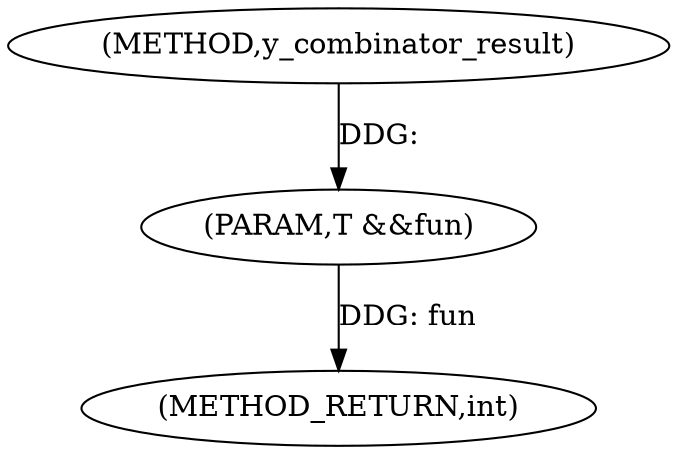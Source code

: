 digraph "y_combinator_result" {  
"1000104" [label = "(METHOD,y_combinator_result)" ]
"1000107" [label = "(METHOD_RETURN,int)" ]
"1000105" [label = "(PARAM,T &&fun)" ]
  "1000105" -> "1000107"  [ label = "DDG: fun"] 
  "1000104" -> "1000105"  [ label = "DDG: "] 
}
